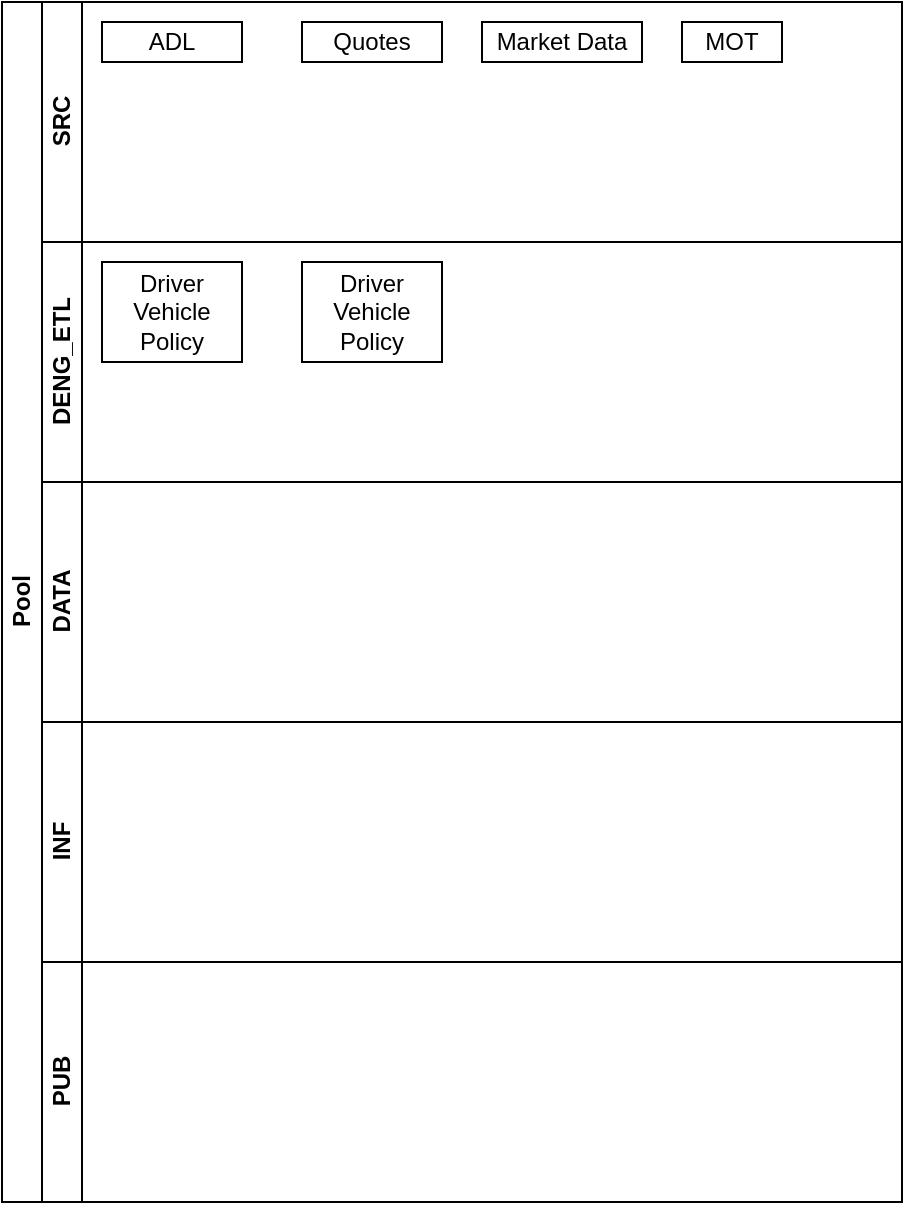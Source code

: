 <mxfile version="16.5.6" type="github">
  <diagram id="prtHgNgQTEPvFCAcTncT" name="Page-1">
    <mxGraphModel dx="571" dy="305" grid="1" gridSize="10" guides="1" tooltips="1" connect="1" arrows="1" fold="1" page="1" pageScale="1" pageWidth="827" pageHeight="1169" math="0" shadow="0">
      <root>
        <mxCell id="0" />
        <mxCell id="1" parent="0" />
        <mxCell id="dNxyNK7c78bLwvsdeMH5-19" value="Pool" style="swimlane;html=1;childLayout=stackLayout;resizeParent=1;resizeParentMax=0;horizontal=0;startSize=20;horizontalStack=0;" parent="1" vertex="1">
          <mxGeometry x="120" y="120" width="450" height="600" as="geometry" />
        </mxCell>
        <mxCell id="dNxyNK7c78bLwvsdeMH5-20" value="SRC" style="swimlane;html=1;startSize=20;horizontal=0;" parent="dNxyNK7c78bLwvsdeMH5-19" vertex="1">
          <mxGeometry x="20" width="430" height="120" as="geometry" />
        </mxCell>
        <mxCell id="iPi6bTZMOaWhQEpwyHKZ-15" value="ADL" style="rounded=0;whiteSpace=wrap;html=1;" vertex="1" parent="dNxyNK7c78bLwvsdeMH5-20">
          <mxGeometry x="30" y="10" width="70" height="20" as="geometry" />
        </mxCell>
        <mxCell id="iPi6bTZMOaWhQEpwyHKZ-16" value="Quotes" style="rounded=0;whiteSpace=wrap;html=1;" vertex="1" parent="dNxyNK7c78bLwvsdeMH5-20">
          <mxGeometry x="130" y="10" width="70" height="20" as="geometry" />
        </mxCell>
        <mxCell id="iPi6bTZMOaWhQEpwyHKZ-17" value="Market Data" style="rounded=0;whiteSpace=wrap;html=1;" vertex="1" parent="dNxyNK7c78bLwvsdeMH5-20">
          <mxGeometry x="220" y="10" width="80" height="20" as="geometry" />
        </mxCell>
        <mxCell id="iPi6bTZMOaWhQEpwyHKZ-18" value="MOT" style="rounded=0;whiteSpace=wrap;html=1;" vertex="1" parent="dNxyNK7c78bLwvsdeMH5-20">
          <mxGeometry x="320" y="10" width="50" height="20" as="geometry" />
        </mxCell>
        <mxCell id="dNxyNK7c78bLwvsdeMH5-21" value="DENG_ETL" style="swimlane;html=1;startSize=20;horizontal=0;" parent="dNxyNK7c78bLwvsdeMH5-19" vertex="1">
          <mxGeometry x="20" y="120" width="430" height="120" as="geometry" />
        </mxCell>
        <mxCell id="iPi6bTZMOaWhQEpwyHKZ-19" value="Driver&lt;br&gt;Vehicle&lt;br&gt;Policy" style="rounded=0;whiteSpace=wrap;html=1;" vertex="1" parent="dNxyNK7c78bLwvsdeMH5-21">
          <mxGeometry x="30" y="10" width="70" height="50" as="geometry" />
        </mxCell>
        <mxCell id="iPi6bTZMOaWhQEpwyHKZ-20" value="Driver&lt;br&gt;Vehicle&lt;br&gt;Policy" style="rounded=0;whiteSpace=wrap;html=1;" vertex="1" parent="dNxyNK7c78bLwvsdeMH5-21">
          <mxGeometry x="130" y="10" width="70" height="50" as="geometry" />
        </mxCell>
        <mxCell id="dNxyNK7c78bLwvsdeMH5-22" value="DATA" style="swimlane;html=1;startSize=20;horizontal=0;" parent="dNxyNK7c78bLwvsdeMH5-19" vertex="1">
          <mxGeometry x="20" y="240" width="430" height="120" as="geometry" />
        </mxCell>
        <mxCell id="iPi6bTZMOaWhQEpwyHKZ-7" value="INF" style="swimlane;html=1;startSize=20;horizontal=0;" vertex="1" parent="dNxyNK7c78bLwvsdeMH5-19">
          <mxGeometry x="20" y="360" width="430" height="120" as="geometry" />
        </mxCell>
        <mxCell id="iPi6bTZMOaWhQEpwyHKZ-11" value="PUB" style="swimlane;html=1;startSize=20;horizontal=0;" vertex="1" parent="dNxyNK7c78bLwvsdeMH5-19">
          <mxGeometry x="20" y="480" width="430" height="120" as="geometry" />
        </mxCell>
      </root>
    </mxGraphModel>
  </diagram>
</mxfile>
